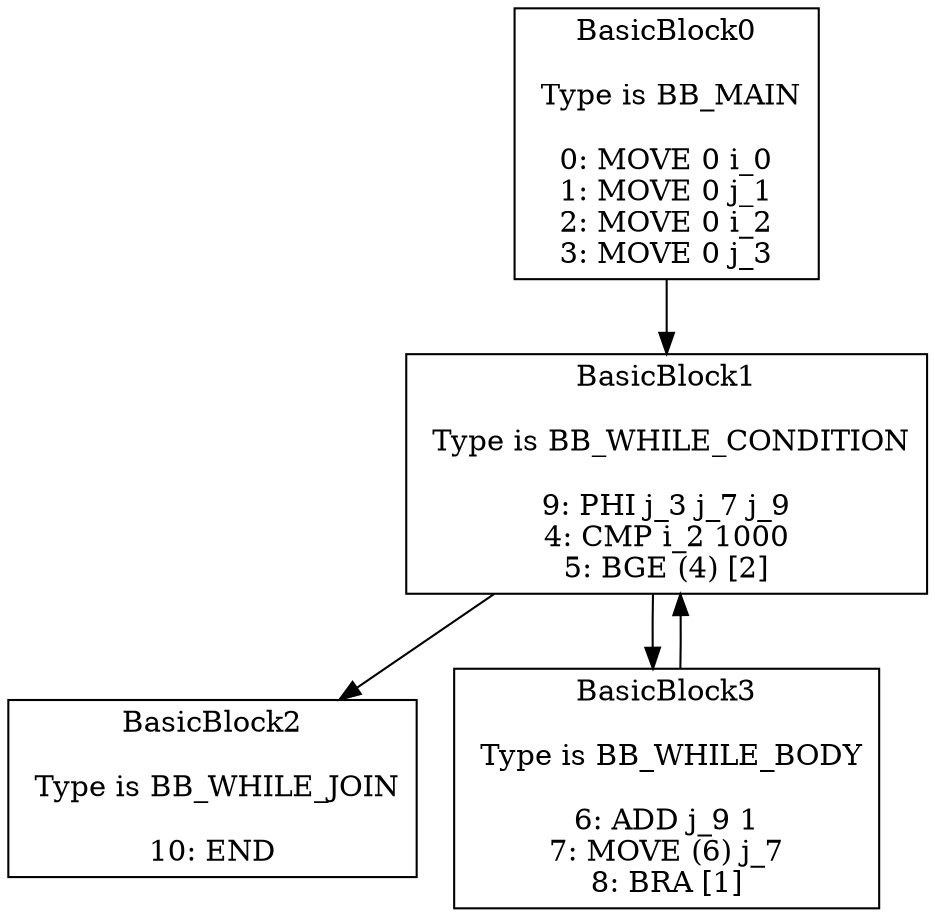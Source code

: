digraph{
BasicBlock0 -> BasicBlock1
BasicBlock1 -> BasicBlock2
BasicBlock1 -> BasicBlock3
BasicBlock3 -> BasicBlock1
BasicBlock0[shape="box", label="BasicBlock0

 Type is BB_MAIN

0: MOVE 0 i_0
1: MOVE 0 j_1
2: MOVE 0 i_2
3: MOVE 0 j_3
"]
BasicBlock1[shape="box", label="BasicBlock1

 Type is BB_WHILE_CONDITION

9: PHI j_3 j_7 j_9
4: CMP i_2 1000
5: BGE (4) [2]
"]
BasicBlock2[shape="box", label="BasicBlock2

 Type is BB_WHILE_JOIN

10: END
"]
BasicBlock3[shape="box", label="BasicBlock3

 Type is BB_WHILE_BODY

6: ADD j_9 1
7: MOVE (6) j_7
8: BRA [1]
"]
}
